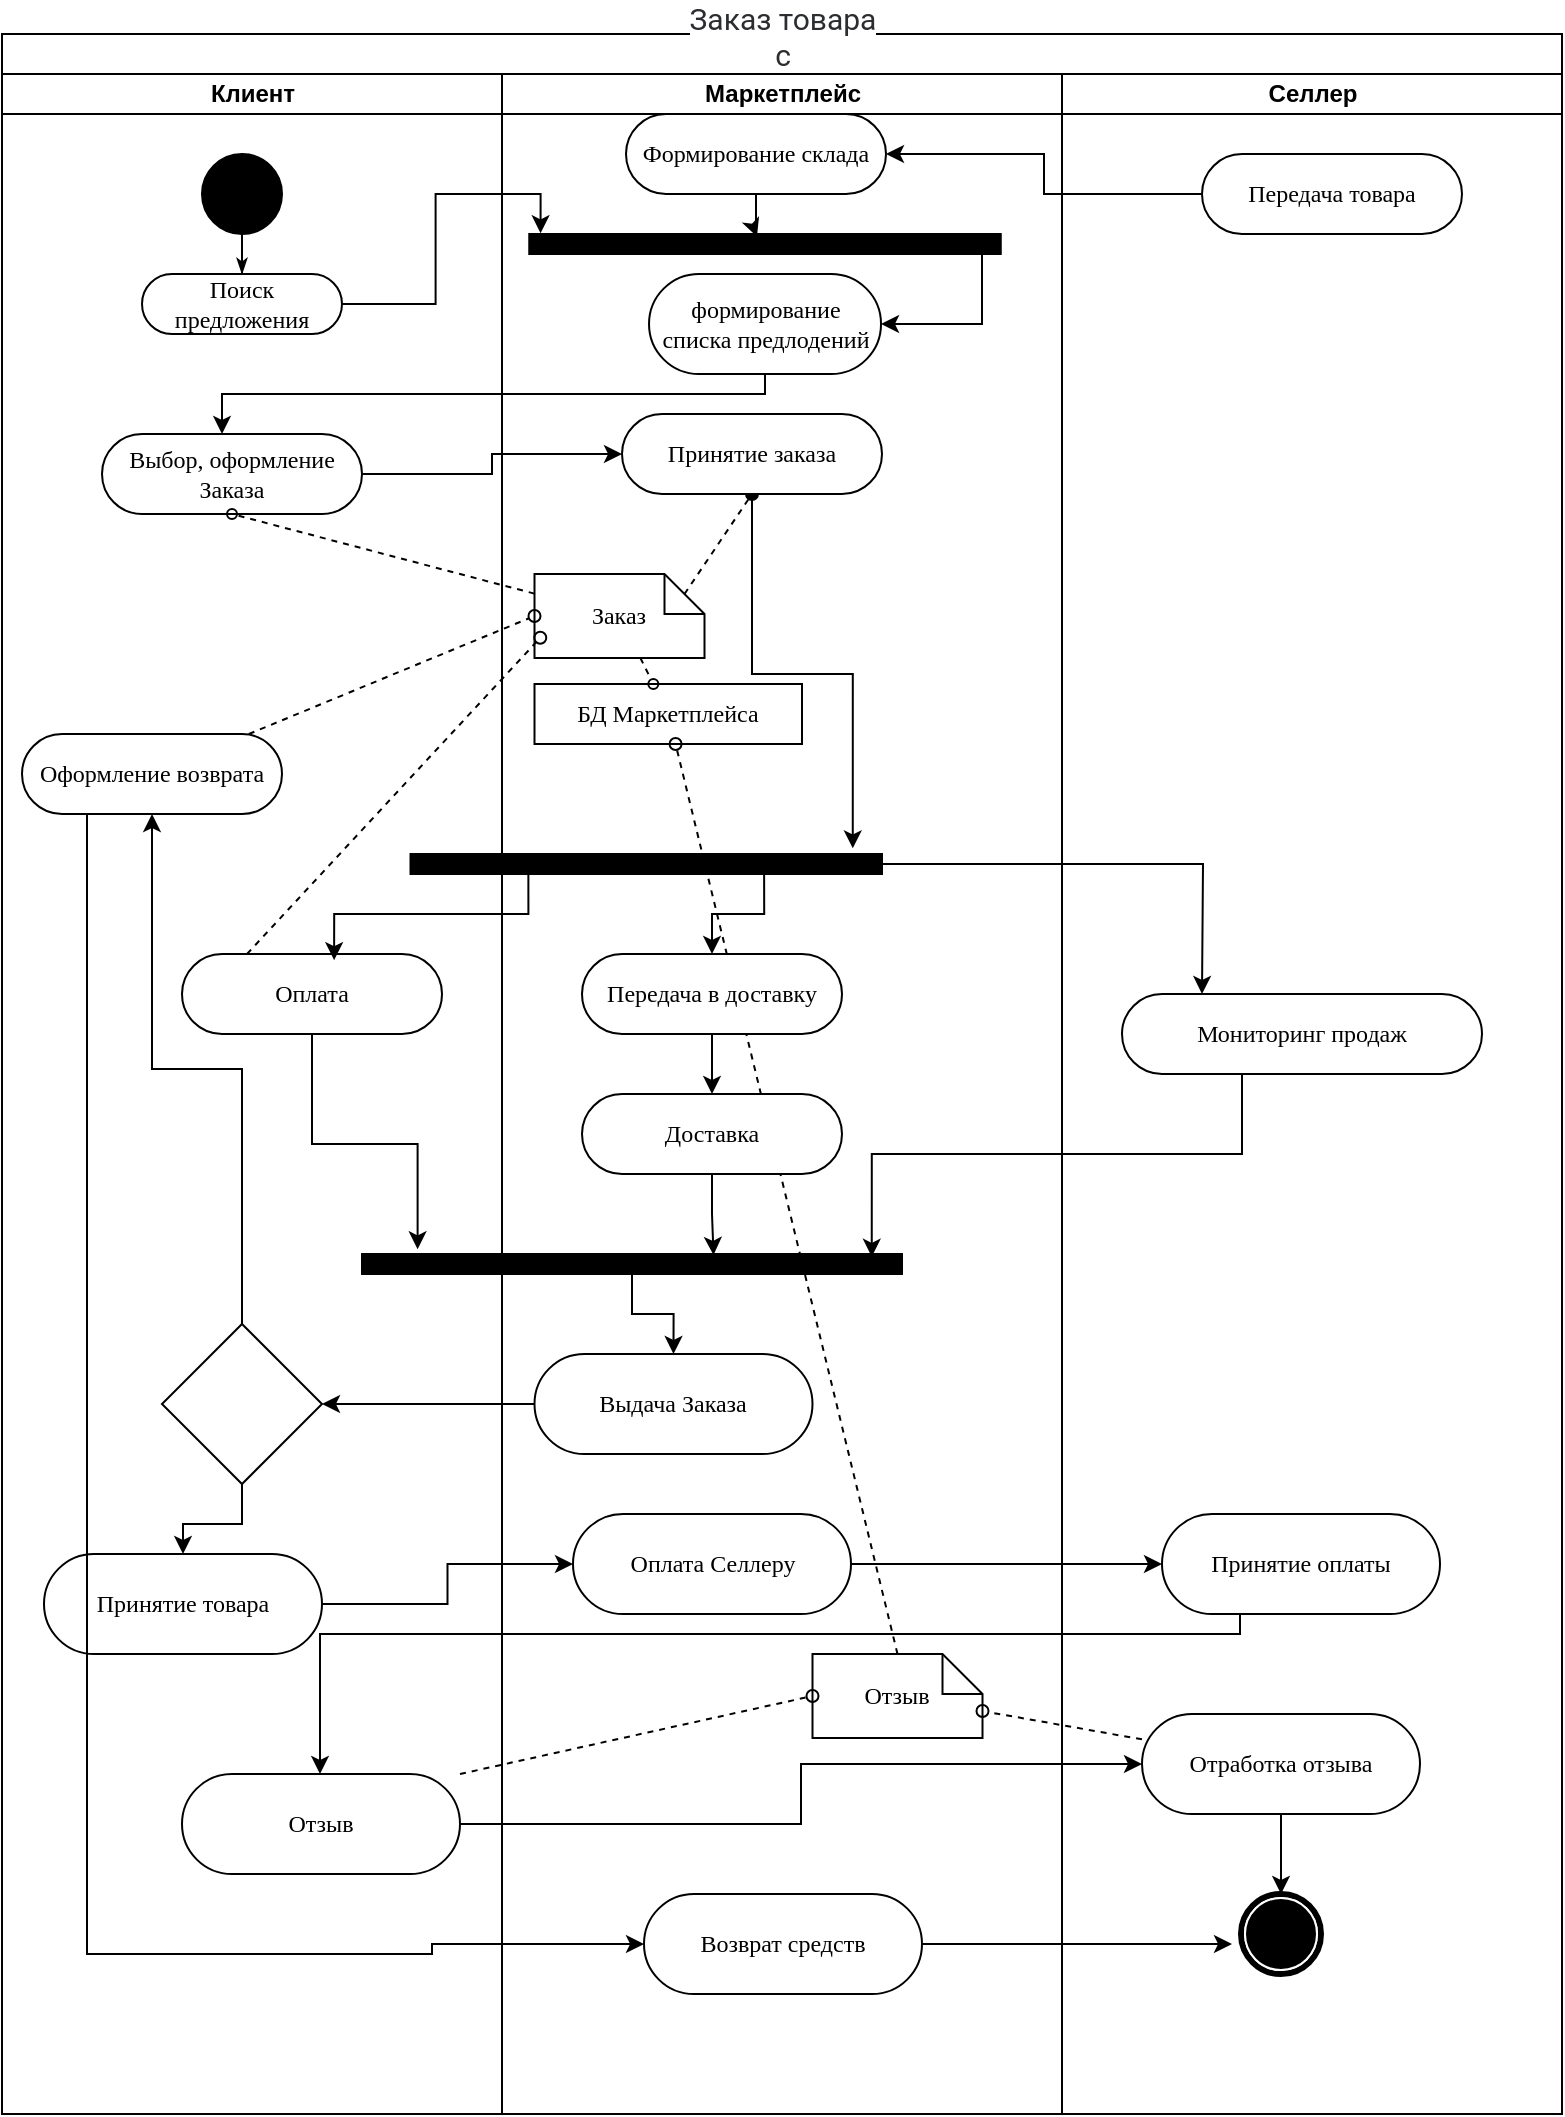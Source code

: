 <mxfile version="24.7.8">
  <diagram name="Page-1" id="0783ab3e-0a74-02c8-0abd-f7b4e66b4bec">
    <mxGraphModel dx="913" dy="1677" grid="1" gridSize="10" guides="1" tooltips="1" connect="1" arrows="1" fold="1" page="1" pageScale="1" pageWidth="850" pageHeight="1100" background="none" math="0" shadow="0">
      <root>
        <mxCell id="0" />
        <mxCell id="1" parent="0" />
        <mxCell id="1c1d494c118603dd-1" value="&lt;span style=&quot;color: rgb(44, 45, 48); font-family: Onest, Roboto, &amp;quot;San Francisco&amp;quot;, &amp;quot;Helvetica Neue&amp;quot;, Helvetica, Arial; font-size: 15px; font-weight: 400; text-align: start; text-wrap: wrap; background-color: rgb(255, 255, 255);&quot;&gt;Заказ товара с маркетплейса&lt;/span&gt;" style="swimlane;html=1;childLayout=stackLayout;startSize=20;rounded=0;shadow=0;comic=0;labelBackgroundColor=none;strokeWidth=1;fontFamily=Verdana;fontSize=12;align=center;" parent="1" vertex="1">
          <mxGeometry x="35" y="-40" width="780" height="1040" as="geometry" />
        </mxCell>
        <mxCell id="1c1d494c118603dd-2" value="Клиент" style="swimlane;html=1;startSize=20;" parent="1c1d494c118603dd-1" vertex="1">
          <mxGeometry y="20" width="250" height="1020" as="geometry" />
        </mxCell>
        <mxCell id="60571a20871a0731-4" value="" style="ellipse;whiteSpace=wrap;html=1;rounded=0;shadow=0;comic=0;labelBackgroundColor=none;strokeWidth=1;fillColor=#000000;fontFamily=Verdana;fontSize=12;align=center;" parent="1c1d494c118603dd-2" vertex="1">
          <mxGeometry x="100" y="40" width="40" height="40" as="geometry" />
        </mxCell>
        <mxCell id="60571a20871a0731-8" value="Поиск предложения" style="rounded=1;whiteSpace=wrap;html=1;shadow=0;comic=0;labelBackgroundColor=none;strokeWidth=1;fontFamily=Verdana;fontSize=12;align=center;arcSize=50;" parent="1c1d494c118603dd-2" vertex="1">
          <mxGeometry x="70" y="100" width="100" height="30" as="geometry" />
        </mxCell>
        <mxCell id="1c1d494c118603dd-27" style="edgeStyle=orthogonalEdgeStyle;rounded=0;html=1;labelBackgroundColor=none;startArrow=none;startFill=0;startSize=5;endArrow=classicThin;endFill=1;endSize=5;jettySize=auto;orthogonalLoop=1;strokeWidth=1;fontFamily=Verdana;fontSize=12" parent="1c1d494c118603dd-2" source="60571a20871a0731-4" target="60571a20871a0731-8" edge="1">
          <mxGeometry relative="1" as="geometry" />
        </mxCell>
        <mxCell id="hc2_yyY3CF_E-ySlYLsW-4" value="Выбор, оформление Заказа" style="whiteSpace=wrap;html=1;fontFamily=Verdana;rounded=1;shadow=0;comic=0;labelBackgroundColor=none;strokeWidth=1;arcSize=50;" vertex="1" parent="1c1d494c118603dd-2">
          <mxGeometry x="50" y="180" width="130" height="40" as="geometry" />
        </mxCell>
        <mxCell id="hc2_yyY3CF_E-ySlYLsW-12" value="Оплата" style="whiteSpace=wrap;html=1;fontFamily=Verdana;rounded=1;shadow=0;comic=0;labelBackgroundColor=none;strokeWidth=1;arcSize=50;" vertex="1" parent="1c1d494c118603dd-2">
          <mxGeometry x="90" y="440" width="130" height="40" as="geometry" />
        </mxCell>
        <mxCell id="hc2_yyY3CF_E-ySlYLsW-25" value="Принятие товара" style="rounded=1;whiteSpace=wrap;html=1;shadow=0;comic=0;labelBackgroundColor=none;strokeWidth=1;fontFamily=Verdana;fontSize=12;align=center;arcSize=50;" vertex="1" parent="1c1d494c118603dd-2">
          <mxGeometry x="21" y="740" width="139" height="50" as="geometry" />
        </mxCell>
        <mxCell id="hc2_yyY3CF_E-ySlYLsW-27" value="Отзыв" style="rounded=1;whiteSpace=wrap;html=1;shadow=0;comic=0;labelBackgroundColor=none;strokeWidth=1;fontFamily=Verdana;fontSize=12;align=center;arcSize=50;" vertex="1" parent="1c1d494c118603dd-2">
          <mxGeometry x="90" y="850" width="139" height="50" as="geometry" />
        </mxCell>
        <mxCell id="hc2_yyY3CF_E-ySlYLsW-66" value="" style="edgeStyle=orthogonalEdgeStyle;rounded=0;orthogonalLoop=1;jettySize=auto;html=1;" edge="1" parent="1c1d494c118603dd-2" source="hc2_yyY3CF_E-ySlYLsW-65" target="hc2_yyY3CF_E-ySlYLsW-25">
          <mxGeometry relative="1" as="geometry" />
        </mxCell>
        <mxCell id="hc2_yyY3CF_E-ySlYLsW-67" style="edgeStyle=orthogonalEdgeStyle;rounded=0;orthogonalLoop=1;jettySize=auto;html=1;entryX=0.5;entryY=1;entryDx=0;entryDy=0;" edge="1" parent="1c1d494c118603dd-2" source="hc2_yyY3CF_E-ySlYLsW-65" target="hc2_yyY3CF_E-ySlYLsW-68">
          <mxGeometry relative="1" as="geometry">
            <mxPoint x="35.0" y="370" as="targetPoint" />
          </mxGeometry>
        </mxCell>
        <mxCell id="hc2_yyY3CF_E-ySlYLsW-65" value="" style="rhombus;whiteSpace=wrap;html=1;" vertex="1" parent="1c1d494c118603dd-2">
          <mxGeometry x="80" y="625" width="80" height="80" as="geometry" />
        </mxCell>
        <mxCell id="hc2_yyY3CF_E-ySlYLsW-68" value="Оформление возврата" style="whiteSpace=wrap;html=1;fontFamily=Verdana;rounded=1;shadow=0;comic=0;labelBackgroundColor=none;strokeWidth=1;arcSize=50;" vertex="1" parent="1c1d494c118603dd-2">
          <mxGeometry x="10" y="330" width="130" height="40" as="geometry" />
        </mxCell>
        <mxCell id="1c1d494c118603dd-3" value="Маркетплейс" style="swimlane;html=1;startSize=20;strokeColor=default;" parent="1c1d494c118603dd-1" vertex="1">
          <mxGeometry x="250" y="20" width="280" height="1020" as="geometry" />
        </mxCell>
        <mxCell id="1c1d494c118603dd-6" value="формирование&lt;div&gt;списка предлодений&lt;/div&gt;" style="rounded=1;whiteSpace=wrap;html=1;shadow=0;comic=0;labelBackgroundColor=none;strokeWidth=1;fontFamily=Verdana;fontSize=12;align=center;arcSize=50;" parent="1c1d494c118603dd-3" vertex="1">
          <mxGeometry x="73.51" y="100" width="116" height="50" as="geometry" />
        </mxCell>
        <mxCell id="1c1d494c118603dd-10" value="БД Маркетплейса" style="rounded=0;whiteSpace=wrap;html=1;shadow=0;comic=0;labelBackgroundColor=none;strokeWidth=1;fontFamily=Verdana;fontSize=12;align=center;arcSize=50;" parent="1c1d494c118603dd-3" vertex="1">
          <mxGeometry x="16.25" y="305" width="133.75" height="30" as="geometry" />
        </mxCell>
        <mxCell id="hc2_yyY3CF_E-ySlYLsW-11" style="rounded=0;orthogonalLoop=1;jettySize=auto;html=1;exitX=0;exitY=0;exitDx=75;exitDy=10;exitPerimeter=0;entryX=0.5;entryY=1;entryDx=0;entryDy=0;dashed=1;endArrow=oval;endFill=1;" edge="1" parent="1c1d494c118603dd-3" source="1c1d494c118603dd-21" target="hc2_yyY3CF_E-ySlYLsW-8">
          <mxGeometry relative="1" as="geometry" />
        </mxCell>
        <mxCell id="1c1d494c118603dd-21" value="Заказ" style="shape=note;whiteSpace=wrap;html=1;rounded=0;shadow=0;comic=0;labelBackgroundColor=none;strokeWidth=1;fontFamily=Verdana;fontSize=12;align=center;size=20;" parent="1c1d494c118603dd-3" vertex="1">
          <mxGeometry x="16.25" y="250" width="85" height="42" as="geometry" />
        </mxCell>
        <mxCell id="1c1d494c118603dd-47" style="edgeStyle=none;rounded=0;html=1;dashed=1;labelBackgroundColor=none;startArrow=none;startFill=0;startSize=5;endArrow=oval;endFill=0;endSize=5;jettySize=auto;orthogonalLoop=1;strokeWidth=1;fontFamily=Verdana;fontSize=12" parent="1c1d494c118603dd-3" source="1c1d494c118603dd-21" target="1c1d494c118603dd-10" edge="1">
          <mxGeometry relative="1" as="geometry" />
        </mxCell>
        <mxCell id="hc2_yyY3CF_E-ySlYLsW-8" value="Принятие заказа" style="whiteSpace=wrap;html=1;fontFamily=Verdana;rounded=1;shadow=0;comic=0;labelBackgroundColor=none;strokeWidth=1;arcSize=50;" vertex="1" parent="1c1d494c118603dd-3">
          <mxGeometry x="60" y="170" width="130" height="40" as="geometry" />
        </mxCell>
        <mxCell id="hc2_yyY3CF_E-ySlYLsW-31" style="rounded=0;orthogonalLoop=1;jettySize=auto;html=1;dashed=1;exitX=0.5;exitY=0;exitDx=0;exitDy=0;exitPerimeter=0;endArrow=oval;endFill=0;" edge="1" parent="1c1d494c118603dd-3" source="hc2_yyY3CF_E-ySlYLsW-30" target="1c1d494c118603dd-10">
          <mxGeometry relative="1" as="geometry">
            <mxPoint x="178" y="740" as="sourcePoint" />
          </mxGeometry>
        </mxCell>
        <mxCell id="1c1d494c118603dd-7" value="Выдача Заказа" style="rounded=1;whiteSpace=wrap;html=1;shadow=0;comic=0;labelBackgroundColor=none;strokeWidth=1;fontFamily=Verdana;fontSize=12;align=center;arcSize=50;" parent="1c1d494c118603dd-3" vertex="1">
          <mxGeometry x="16.25" y="640" width="139" height="50" as="geometry" />
        </mxCell>
        <mxCell id="hc2_yyY3CF_E-ySlYLsW-23" style="edgeStyle=orthogonalEdgeStyle;rounded=0;orthogonalLoop=1;jettySize=auto;html=1;entryX=0.5;entryY=0;entryDx=0;entryDy=0;" edge="1" parent="1c1d494c118603dd-3" source="1c1d494c118603dd-12" target="1c1d494c118603dd-7">
          <mxGeometry relative="1" as="geometry" />
        </mxCell>
        <mxCell id="1c1d494c118603dd-12" value="" style="whiteSpace=wrap;html=1;rounded=0;shadow=0;comic=0;labelBackgroundColor=none;strokeWidth=1;fillColor=#000000;fontFamily=Verdana;fontSize=12;align=center;rotation=0;" parent="1c1d494c118603dd-3" vertex="1">
          <mxGeometry x="-70" y="590" width="270" height="10" as="geometry" />
        </mxCell>
        <mxCell id="hc2_yyY3CF_E-ySlYLsW-19" style="edgeStyle=orthogonalEdgeStyle;rounded=0;orthogonalLoop=1;jettySize=auto;html=1;entryX=0.5;entryY=0;entryDx=0;entryDy=0;exitX=0.75;exitY=1;exitDx=0;exitDy=0;" edge="1" parent="1c1d494c118603dd-3" source="hc2_yyY3CF_E-ySlYLsW-16" target="hc2_yyY3CF_E-ySlYLsW-18">
          <mxGeometry relative="1" as="geometry" />
        </mxCell>
        <mxCell id="hc2_yyY3CF_E-ySlYLsW-54" style="edgeStyle=orthogonalEdgeStyle;rounded=0;orthogonalLoop=1;jettySize=auto;html=1;" edge="1" parent="1c1d494c118603dd-3" source="hc2_yyY3CF_E-ySlYLsW-16">
          <mxGeometry relative="1" as="geometry">
            <mxPoint x="350" y="460" as="targetPoint" />
          </mxGeometry>
        </mxCell>
        <mxCell id="hc2_yyY3CF_E-ySlYLsW-16" value="" style="whiteSpace=wrap;html=1;rounded=0;shadow=0;comic=0;labelBackgroundColor=none;strokeWidth=1;fillColor=#000000;fontFamily=Verdana;fontSize=12;align=center;rotation=0;" vertex="1" parent="1c1d494c118603dd-3">
          <mxGeometry x="-45.75" y="390" width="235.75" height="10" as="geometry" />
        </mxCell>
        <mxCell id="hc2_yyY3CF_E-ySlYLsW-20" style="edgeStyle=orthogonalEdgeStyle;rounded=0;orthogonalLoop=1;jettySize=auto;html=1;" edge="1" parent="1c1d494c118603dd-3" source="hc2_yyY3CF_E-ySlYLsW-18">
          <mxGeometry relative="1" as="geometry">
            <mxPoint x="105" y="510" as="targetPoint" />
          </mxGeometry>
        </mxCell>
        <mxCell id="hc2_yyY3CF_E-ySlYLsW-18" value="Передача в доставку" style="whiteSpace=wrap;html=1;fontFamily=Verdana;rounded=1;shadow=0;comic=0;labelBackgroundColor=none;strokeWidth=1;arcSize=50;" vertex="1" parent="1c1d494c118603dd-3">
          <mxGeometry x="40" y="440" width="130" height="40" as="geometry" />
        </mxCell>
        <mxCell id="hc2_yyY3CF_E-ySlYLsW-21" value="Доставка" style="whiteSpace=wrap;html=1;fontFamily=Verdana;rounded=1;shadow=0;comic=0;labelBackgroundColor=none;strokeWidth=1;arcSize=50;" vertex="1" parent="1c1d494c118603dd-3">
          <mxGeometry x="40" y="510" width="130" height="40" as="geometry" />
        </mxCell>
        <mxCell id="hc2_yyY3CF_E-ySlYLsW-22" style="edgeStyle=orthogonalEdgeStyle;rounded=0;orthogonalLoop=1;jettySize=auto;html=1;entryX=0.651;entryY=0.047;entryDx=0;entryDy=0;entryPerimeter=0;" edge="1" parent="1c1d494c118603dd-3" source="hc2_yyY3CF_E-ySlYLsW-21" target="1c1d494c118603dd-12">
          <mxGeometry relative="1" as="geometry" />
        </mxCell>
        <mxCell id="hc2_yyY3CF_E-ySlYLsW-30" value="Отзыв" style="shape=note;whiteSpace=wrap;html=1;rounded=0;shadow=0;comic=0;labelBackgroundColor=none;strokeWidth=1;fontFamily=Verdana;fontSize=12;align=center;size=20;" vertex="1" parent="1c1d494c118603dd-3">
          <mxGeometry x="155.25" y="790" width="85" height="42" as="geometry" />
        </mxCell>
        <mxCell id="hc2_yyY3CF_E-ySlYLsW-62" value="" style="edgeStyle=orthogonalEdgeStyle;rounded=0;orthogonalLoop=1;jettySize=auto;html=1;entryX=0.483;entryY=0.131;entryDx=0;entryDy=0;entryPerimeter=0;" edge="1" parent="1c1d494c118603dd-3" source="hc2_yyY3CF_E-ySlYLsW-38" target="hc2_yyY3CF_E-ySlYLsW-60">
          <mxGeometry relative="1" as="geometry" />
        </mxCell>
        <mxCell id="hc2_yyY3CF_E-ySlYLsW-38" value="Формирование склада" style="whiteSpace=wrap;html=1;fontFamily=Verdana;rounded=1;shadow=0;comic=0;labelBackgroundColor=none;strokeWidth=1;arcSize=50;" vertex="1" parent="1c1d494c118603dd-3">
          <mxGeometry x="62" y="20" width="130" height="40" as="geometry" />
        </mxCell>
        <mxCell id="hc2_yyY3CF_E-ySlYLsW-47" value="Оплата Селлеру" style="rounded=1;whiteSpace=wrap;html=1;shadow=0;comic=0;labelBackgroundColor=none;strokeWidth=1;fontFamily=Verdana;fontSize=12;align=center;arcSize=50;" vertex="1" parent="1c1d494c118603dd-3">
          <mxGeometry x="35.5" y="720" width="139" height="50" as="geometry" />
        </mxCell>
        <mxCell id="hc2_yyY3CF_E-ySlYLsW-59" style="edgeStyle=orthogonalEdgeStyle;rounded=0;orthogonalLoop=1;jettySize=auto;html=1;entryX=0.938;entryY=-0.282;entryDx=0;entryDy=0;entryPerimeter=0;" edge="1" parent="1c1d494c118603dd-3" source="hc2_yyY3CF_E-ySlYLsW-8" target="hc2_yyY3CF_E-ySlYLsW-16">
          <mxGeometry relative="1" as="geometry" />
        </mxCell>
        <mxCell id="hc2_yyY3CF_E-ySlYLsW-63" style="edgeStyle=orthogonalEdgeStyle;rounded=0;orthogonalLoop=1;jettySize=auto;html=1;entryX=1;entryY=0.5;entryDx=0;entryDy=0;" edge="1" parent="1c1d494c118603dd-3" source="hc2_yyY3CF_E-ySlYLsW-60" target="1c1d494c118603dd-6">
          <mxGeometry relative="1" as="geometry">
            <Array as="points">
              <mxPoint x="240" y="125" />
            </Array>
          </mxGeometry>
        </mxCell>
        <mxCell id="hc2_yyY3CF_E-ySlYLsW-60" value="" style="whiteSpace=wrap;html=1;rounded=0;shadow=0;comic=0;labelBackgroundColor=none;strokeWidth=1;fillColor=#000000;fontFamily=Verdana;fontSize=12;align=center;rotation=0;" vertex="1" parent="1c1d494c118603dd-3">
          <mxGeometry x="13.63" y="80" width="235.75" height="10" as="geometry" />
        </mxCell>
        <mxCell id="hc2_yyY3CF_E-ySlYLsW-73" style="edgeStyle=orthogonalEdgeStyle;rounded=0;orthogonalLoop=1;jettySize=auto;html=1;" edge="1" parent="1c1d494c118603dd-3" source="hc2_yyY3CF_E-ySlYLsW-71">
          <mxGeometry relative="1" as="geometry">
            <mxPoint x="365" y="935" as="targetPoint" />
          </mxGeometry>
        </mxCell>
        <mxCell id="hc2_yyY3CF_E-ySlYLsW-71" value="Возврат средств" style="rounded=1;whiteSpace=wrap;html=1;shadow=0;comic=0;labelBackgroundColor=none;strokeWidth=1;fontFamily=Verdana;fontSize=12;align=center;arcSize=50;" vertex="1" parent="1c1d494c118603dd-3">
          <mxGeometry x="71" y="910" width="139" height="50" as="geometry" />
        </mxCell>
        <mxCell id="1c1d494c118603dd-4" value="Селлер" style="swimlane;html=1;startSize=20;" parent="1c1d494c118603dd-1" vertex="1">
          <mxGeometry x="530" y="20" width="250" height="1020" as="geometry" />
        </mxCell>
        <mxCell id="hc2_yyY3CF_E-ySlYLsW-37" value="Передача товара" style="whiteSpace=wrap;html=1;fontFamily=Verdana;rounded=1;shadow=0;comic=0;labelBackgroundColor=none;strokeWidth=1;arcSize=50;" vertex="1" parent="1c1d494c118603dd-4">
          <mxGeometry x="70" y="40" width="130" height="40" as="geometry" />
        </mxCell>
        <mxCell id="hc2_yyY3CF_E-ySlYLsW-45" value="" style="edgeStyle=orthogonalEdgeStyle;rounded=0;orthogonalLoop=1;jettySize=auto;html=1;" edge="1" parent="1c1d494c118603dd-4" source="hc2_yyY3CF_E-ySlYLsW-41" target="60571a20871a0731-5">
          <mxGeometry relative="1" as="geometry" />
        </mxCell>
        <mxCell id="hc2_yyY3CF_E-ySlYLsW-41" value="Отработка отзыва" style="rounded=1;whiteSpace=wrap;html=1;shadow=0;comic=0;labelBackgroundColor=none;strokeWidth=1;fontFamily=Verdana;fontSize=12;align=center;arcSize=50;" vertex="1" parent="1c1d494c118603dd-4">
          <mxGeometry x="40" y="820" width="139" height="50" as="geometry" />
        </mxCell>
        <mxCell id="60571a20871a0731-5" value="" style="shape=mxgraph.bpmn.shape;html=1;verticalLabelPosition=bottom;labelBackgroundColor=#ffffff;verticalAlign=top;perimeter=ellipsePerimeter;outline=end;symbol=terminate;rounded=0;shadow=0;comic=0;strokeWidth=1;fontFamily=Verdana;fontSize=12;align=center;" parent="1c1d494c118603dd-4" vertex="1">
          <mxGeometry x="89.5" y="910" width="40" height="40" as="geometry" />
        </mxCell>
        <mxCell id="hc2_yyY3CF_E-ySlYLsW-50" value="Принятие оплаты" style="rounded=1;whiteSpace=wrap;html=1;shadow=0;comic=0;labelBackgroundColor=none;strokeWidth=1;fontFamily=Verdana;fontSize=12;align=center;arcSize=50;" vertex="1" parent="1c1d494c118603dd-4">
          <mxGeometry x="50" y="720" width="139" height="50" as="geometry" />
        </mxCell>
        <mxCell id="hc2_yyY3CF_E-ySlYLsW-55" value="Мониторинг продаж" style="whiteSpace=wrap;html=1;fontFamily=Verdana;rounded=1;shadow=0;comic=0;labelBackgroundColor=none;strokeWidth=1;arcSize=50;" vertex="1" parent="1c1d494c118603dd-4">
          <mxGeometry x="30" y="460" width="180" height="40" as="geometry" />
        </mxCell>
        <mxCell id="hc2_yyY3CF_E-ySlYLsW-3" style="edgeStyle=orthogonalEdgeStyle;rounded=0;orthogonalLoop=1;jettySize=auto;html=1;entryX=0.024;entryY=-0.035;entryDx=0;entryDy=0;entryPerimeter=0;" edge="1" parent="1c1d494c118603dd-1" source="60571a20871a0731-8" target="hc2_yyY3CF_E-ySlYLsW-60">
          <mxGeometry relative="1" as="geometry" />
        </mxCell>
        <mxCell id="hc2_yyY3CF_E-ySlYLsW-5" value="" style="edgeStyle=orthogonalEdgeStyle;rounded=0;orthogonalLoop=1;jettySize=auto;html=1;" edge="1" parent="1c1d494c118603dd-1" source="1c1d494c118603dd-6" target="hc2_yyY3CF_E-ySlYLsW-4">
          <mxGeometry relative="1" as="geometry">
            <Array as="points">
              <mxPoint x="110" y="180" />
            </Array>
          </mxGeometry>
        </mxCell>
        <mxCell id="1c1d494c118603dd-46" style="edgeStyle=none;rounded=0;html=1;labelBackgroundColor=none;startArrow=none;startFill=0;startSize=5;endArrow=oval;endFill=0;endSize=5;jettySize=auto;orthogonalLoop=1;strokeWidth=1;fontFamily=Verdana;fontSize=12;dashed=1;entryX=0.5;entryY=1;entryDx=0;entryDy=0;" parent="1c1d494c118603dd-1" source="1c1d494c118603dd-21" target="hc2_yyY3CF_E-ySlYLsW-4" edge="1">
          <mxGeometry relative="1" as="geometry" />
        </mxCell>
        <mxCell id="hc2_yyY3CF_E-ySlYLsW-9" style="edgeStyle=orthogonalEdgeStyle;rounded=0;orthogonalLoop=1;jettySize=auto;html=1;" edge="1" parent="1c1d494c118603dd-1" source="hc2_yyY3CF_E-ySlYLsW-4" target="hc2_yyY3CF_E-ySlYLsW-8">
          <mxGeometry relative="1" as="geometry" />
        </mxCell>
        <mxCell id="hc2_yyY3CF_E-ySlYLsW-14" style="edgeStyle=orthogonalEdgeStyle;rounded=0;orthogonalLoop=1;jettySize=auto;html=1;exitX=0.5;exitY=1;exitDx=0;exitDy=0;entryX=0.103;entryY=-0.235;entryDx=0;entryDy=0;entryPerimeter=0;" edge="1" parent="1c1d494c118603dd-1" source="hc2_yyY3CF_E-ySlYLsW-12" target="1c1d494c118603dd-12">
          <mxGeometry relative="1" as="geometry" />
        </mxCell>
        <mxCell id="hc2_yyY3CF_E-ySlYLsW-17" style="edgeStyle=orthogonalEdgeStyle;rounded=0;orthogonalLoop=1;jettySize=auto;html=1;entryX=0.585;entryY=0.077;entryDx=0;entryDy=0;entryPerimeter=0;exitX=0.25;exitY=1;exitDx=0;exitDy=0;" edge="1" parent="1c1d494c118603dd-1" source="hc2_yyY3CF_E-ySlYLsW-16" target="hc2_yyY3CF_E-ySlYLsW-12">
          <mxGeometry relative="1" as="geometry" />
        </mxCell>
        <mxCell id="hc2_yyY3CF_E-ySlYLsW-26" value="" style="edgeStyle=orthogonalEdgeStyle;rounded=0;orthogonalLoop=1;jettySize=auto;html=1;entryX=1;entryY=0.5;entryDx=0;entryDy=0;" edge="1" parent="1c1d494c118603dd-1" source="1c1d494c118603dd-7" target="hc2_yyY3CF_E-ySlYLsW-65">
          <mxGeometry relative="1" as="geometry" />
        </mxCell>
        <mxCell id="hc2_yyY3CF_E-ySlYLsW-29" style="edgeStyle=orthogonalEdgeStyle;rounded=0;orthogonalLoop=1;jettySize=auto;html=1;entryX=0;entryY=0.5;entryDx=0;entryDy=0;" edge="1" parent="1c1d494c118603dd-1" source="hc2_yyY3CF_E-ySlYLsW-27" target="hc2_yyY3CF_E-ySlYLsW-41">
          <mxGeometry relative="1" as="geometry">
            <mxPoint x="550" y="860" as="targetPoint" />
          </mxGeometry>
        </mxCell>
        <mxCell id="hc2_yyY3CF_E-ySlYLsW-34" style="rounded=0;orthogonalLoop=1;jettySize=auto;html=1;exitX=1;exitY=0;exitDx=0;exitDy=0;entryX=0;entryY=0.5;entryDx=0;entryDy=0;entryPerimeter=0;dashed=1;endArrow=oval;endFill=0;" edge="1" parent="1c1d494c118603dd-1" source="hc2_yyY3CF_E-ySlYLsW-27" target="hc2_yyY3CF_E-ySlYLsW-30">
          <mxGeometry relative="1" as="geometry" />
        </mxCell>
        <mxCell id="hc2_yyY3CF_E-ySlYLsW-39" style="edgeStyle=orthogonalEdgeStyle;rounded=0;orthogonalLoop=1;jettySize=auto;html=1;entryX=1;entryY=0.5;entryDx=0;entryDy=0;" edge="1" parent="1c1d494c118603dd-1" source="hc2_yyY3CF_E-ySlYLsW-37" target="hc2_yyY3CF_E-ySlYLsW-38">
          <mxGeometry relative="1" as="geometry" />
        </mxCell>
        <mxCell id="hc2_yyY3CF_E-ySlYLsW-46" style="rounded=0;orthogonalLoop=1;jettySize=auto;html=1;endArrow=oval;endFill=0;dashed=1;" edge="1" parent="1c1d494c118603dd-1" source="hc2_yyY3CF_E-ySlYLsW-41" target="hc2_yyY3CF_E-ySlYLsW-30">
          <mxGeometry relative="1" as="geometry" />
        </mxCell>
        <mxCell id="hc2_yyY3CF_E-ySlYLsW-51" value="" style="edgeStyle=orthogonalEdgeStyle;rounded=0;orthogonalLoop=1;jettySize=auto;html=1;" edge="1" parent="1c1d494c118603dd-1" source="hc2_yyY3CF_E-ySlYLsW-25" target="hc2_yyY3CF_E-ySlYLsW-47">
          <mxGeometry relative="1" as="geometry" />
        </mxCell>
        <mxCell id="hc2_yyY3CF_E-ySlYLsW-49" style="edgeStyle=orthogonalEdgeStyle;rounded=0;orthogonalLoop=1;jettySize=auto;html=1;entryX=0;entryY=0.5;entryDx=0;entryDy=0;" edge="1" parent="1c1d494c118603dd-1" source="hc2_yyY3CF_E-ySlYLsW-47" target="hc2_yyY3CF_E-ySlYLsW-50">
          <mxGeometry relative="1" as="geometry">
            <mxPoint x="570" y="775" as="targetPoint" />
          </mxGeometry>
        </mxCell>
        <mxCell id="hc2_yyY3CF_E-ySlYLsW-52" style="edgeStyle=orthogonalEdgeStyle;rounded=0;orthogonalLoop=1;jettySize=auto;html=1;" edge="1" parent="1c1d494c118603dd-1" source="hc2_yyY3CF_E-ySlYLsW-50" target="hc2_yyY3CF_E-ySlYLsW-27">
          <mxGeometry relative="1" as="geometry">
            <Array as="points">
              <mxPoint x="619" y="800" />
              <mxPoint x="159" y="800" />
            </Array>
          </mxGeometry>
        </mxCell>
        <mxCell id="hc2_yyY3CF_E-ySlYLsW-58" style="edgeStyle=orthogonalEdgeStyle;rounded=0;orthogonalLoop=1;jettySize=auto;html=1;entryX=0.944;entryY=0.141;entryDx=0;entryDy=0;entryPerimeter=0;" edge="1" parent="1c1d494c118603dd-1" source="hc2_yyY3CF_E-ySlYLsW-55" target="1c1d494c118603dd-12">
          <mxGeometry relative="1" as="geometry">
            <Array as="points">
              <mxPoint x="620" y="560" />
              <mxPoint x="435" y="560" />
            </Array>
          </mxGeometry>
        </mxCell>
        <mxCell id="hc2_yyY3CF_E-ySlYLsW-64" style="rounded=0;orthogonalLoop=1;jettySize=auto;html=1;entryX=0.034;entryY=0.759;entryDx=0;entryDy=0;entryPerimeter=0;exitX=0.25;exitY=0;exitDx=0;exitDy=0;dashed=1;endArrow=oval;endFill=0;" edge="1" parent="1c1d494c118603dd-1" source="hc2_yyY3CF_E-ySlYLsW-12" target="1c1d494c118603dd-21">
          <mxGeometry relative="1" as="geometry" />
        </mxCell>
        <mxCell id="hc2_yyY3CF_E-ySlYLsW-69" style="rounded=0;orthogonalLoop=1;jettySize=auto;html=1;entryX=0;entryY=0.5;entryDx=0;entryDy=0;entryPerimeter=0;dashed=1;endArrow=oval;endFill=0;" edge="1" parent="1c1d494c118603dd-1" source="hc2_yyY3CF_E-ySlYLsW-68" target="1c1d494c118603dd-21">
          <mxGeometry relative="1" as="geometry" />
        </mxCell>
        <mxCell id="hc2_yyY3CF_E-ySlYLsW-70" style="edgeStyle=orthogonalEdgeStyle;rounded=0;orthogonalLoop=1;jettySize=auto;html=1;entryX=0;entryY=0.5;entryDx=0;entryDy=0;exitX=0.25;exitY=1;exitDx=0;exitDy=0;" edge="1" parent="1c1d494c118603dd-1" source="hc2_yyY3CF_E-ySlYLsW-68" target="hc2_yyY3CF_E-ySlYLsW-71">
          <mxGeometry relative="1" as="geometry">
            <Array as="points">
              <mxPoint x="43" y="960" />
              <mxPoint x="215" y="960" />
              <mxPoint x="215" y="955" />
            </Array>
          </mxGeometry>
        </mxCell>
      </root>
    </mxGraphModel>
  </diagram>
</mxfile>
